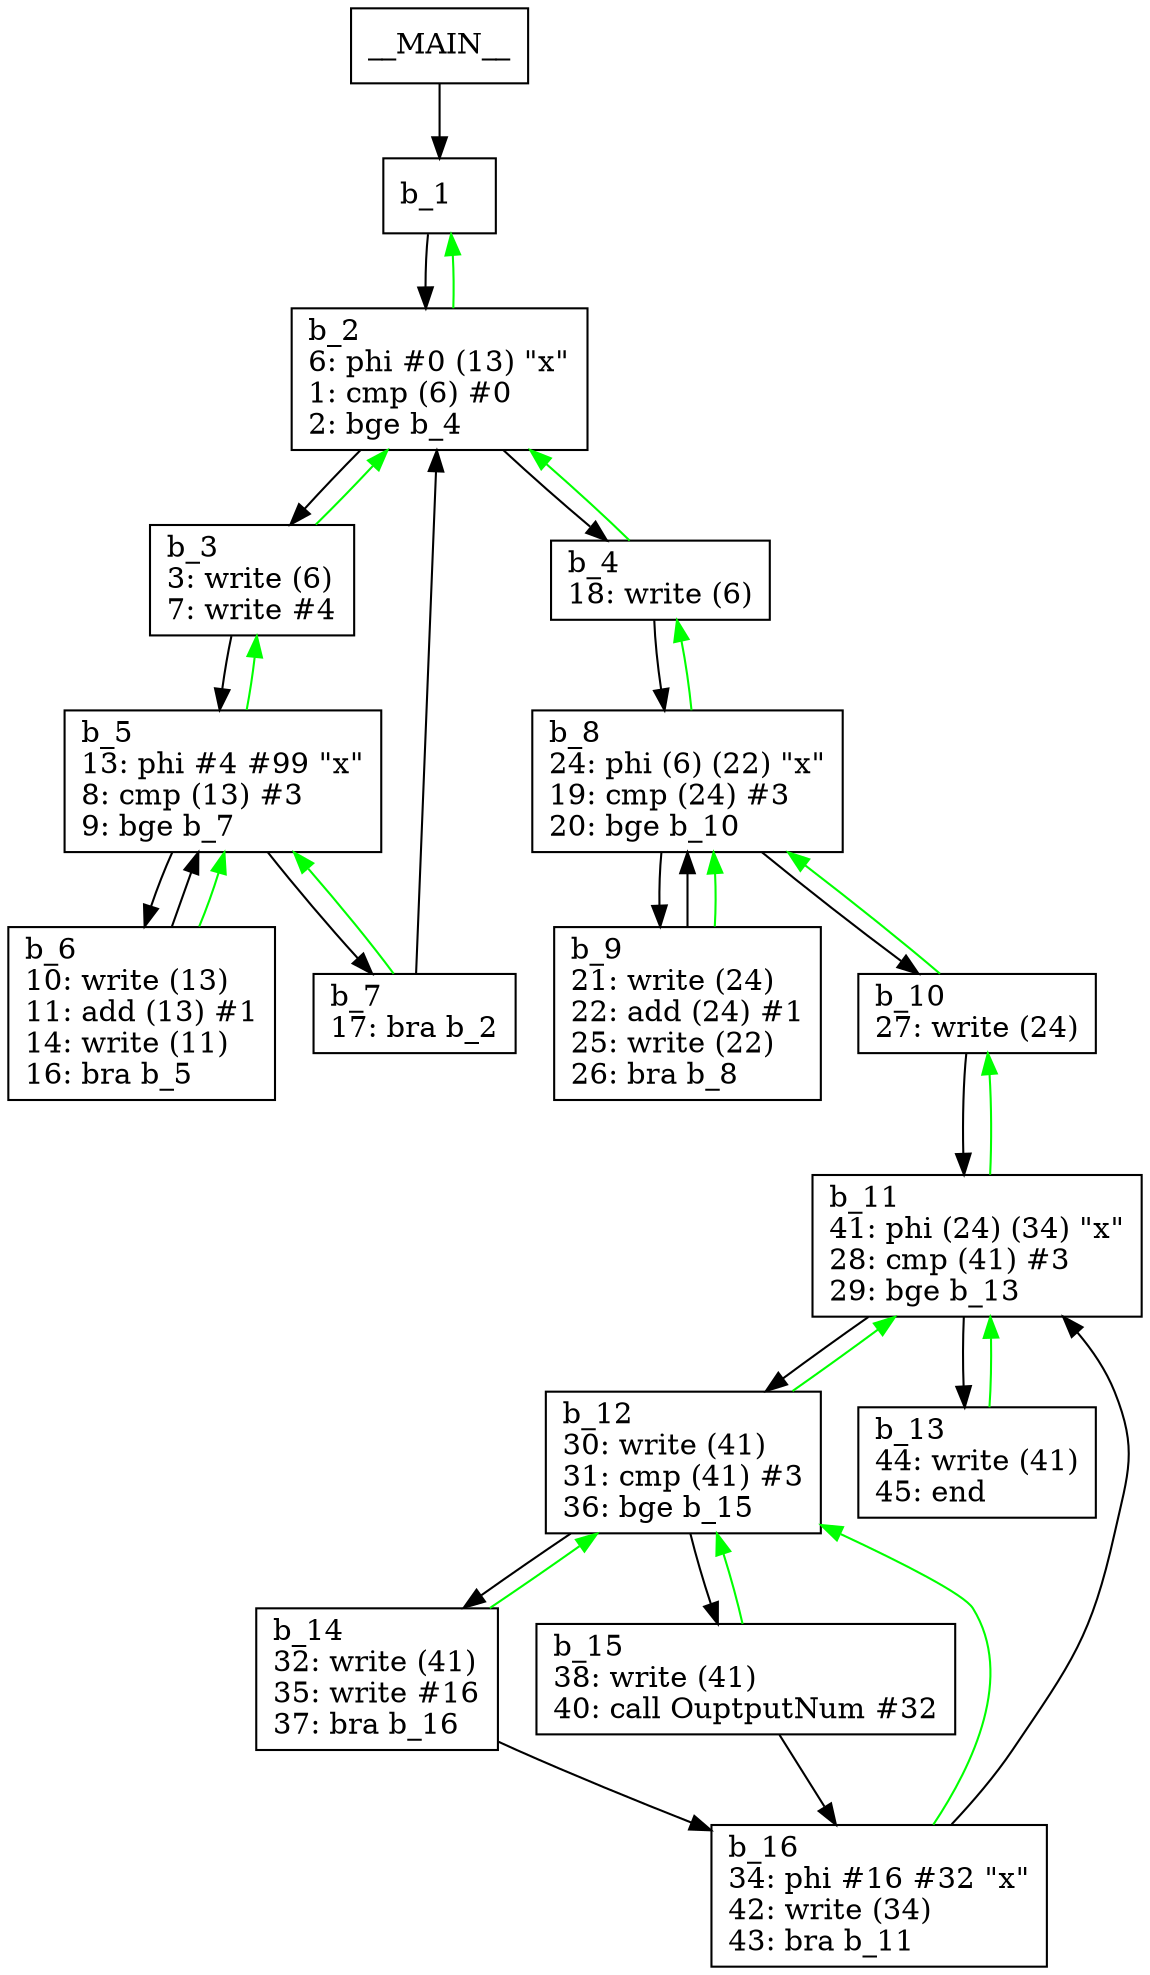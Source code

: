 digraph Computation {
node [shape=box];
__MAIN__ -> b_1;
b_1 [label="b_1\l"]
b_1 -> b_2;
b_2 [label="b_2\l6: phi #0 (13) \"x\"\l1: cmp (6) #0\l2: bge b_4\l"]
b_2 -> b_3;
b_3 [label="b_3\l3: write (6)\l7: write #4\l"]
b_3 -> b_5;
b_5 [label="b_5\l13: phi #4 #99 \"x\"\l8: cmp (13) #3\l9: bge b_7\l"]
b_5 -> b_6;
b_6 [label="b_6\l10: write (13)\l11: add (13) #1\l14: write (11)\l16: bra b_5\l"]
b_6 -> b_5;
b_6 -> b_5[color="green"];
b_5 -> b_7;
b_7 [label="b_7\l17: bra b_2\l"]
b_7 -> b_2;
b_7 -> b_5[color="green"];
b_5 -> b_3[color="green"];
b_3 -> b_2[color="green"];
b_2 -> b_4;
b_4 [label="b_4\l18: write (6)\l"]
b_4 -> b_8;
b_8 [label="b_8\l24: phi (6) (22) \"x\"\l19: cmp (24) #3\l20: bge b_10\l"]
b_8 -> b_9;
b_9 [label="b_9\l21: write (24)\l22: add (24) #1\l25: write (22)\l26: bra b_8\l"]
b_9 -> b_8;
b_9 -> b_8[color="green"];
b_8 -> b_10;
b_10 [label="b_10\l27: write (24)\l"]
b_10 -> b_11;
b_11 [label="b_11\l41: phi (24) (34) \"x\"\l28: cmp (41) #3\l29: bge b_13\l"]
b_11 -> b_12;
b_12 [label="b_12\l30: write (41)\l31: cmp (41) #3\l36: bge b_15\l"]
b_12 -> b_14;
b_14 [label="b_14\l32: write (41)\l35: write #16\l37: bra b_16\l"]
b_14 -> b_16;
b_16 [label="b_16\l34: phi #16 #32 \"x\"\l42: write (34)\l43: bra b_11\l"]
b_16 -> b_11;
b_16 -> b_12[color="green"];
b_14 -> b_12[color="green"];
b_12 -> b_15;
b_15 [label="b_15\l38: write (41)\l40: call OuptputNum #32\l"]
b_15 -> b_16;
b_15 -> b_12[color="green"];
b_12 -> b_11[color="green"];
b_11 -> b_13;
b_13 [label="b_13\l44: write (41)\l45: end\l"]
b_13 -> b_11[color="green"];
b_11 -> b_10[color="green"];
b_10 -> b_8[color="green"];
b_8 -> b_4[color="green"];
b_4 -> b_2[color="green"];
b_2 -> b_1[color="green"];
}